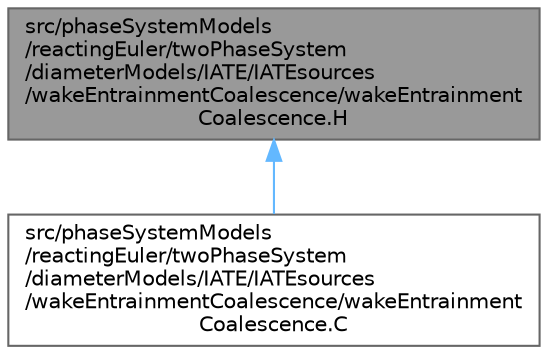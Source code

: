 digraph "src/phaseSystemModels/reactingEuler/twoPhaseSystem/diameterModels/IATE/IATEsources/wakeEntrainmentCoalescence/wakeEntrainmentCoalescence.H"
{
 // LATEX_PDF_SIZE
  bgcolor="transparent";
  edge [fontname=Helvetica,fontsize=10,labelfontname=Helvetica,labelfontsize=10];
  node [fontname=Helvetica,fontsize=10,shape=box,height=0.2,width=0.4];
  Node1 [id="Node000001",label="src/phaseSystemModels\l/reactingEuler/twoPhaseSystem\l/diameterModels/IATE/IATEsources\l/wakeEntrainmentCoalescence/wakeEntrainment\lCoalescence.H",height=0.2,width=0.4,color="gray40", fillcolor="grey60", style="filled", fontcolor="black",tooltip=" "];
  Node1 -> Node2 [id="edge1_Node000001_Node000002",dir="back",color="steelblue1",style="solid",tooltip=" "];
  Node2 [id="Node000002",label="src/phaseSystemModels\l/reactingEuler/twoPhaseSystem\l/diameterModels/IATE/IATEsources\l/wakeEntrainmentCoalescence/wakeEntrainment\lCoalescence.C",height=0.2,width=0.4,color="grey40", fillcolor="white", style="filled",URL="$reactingEuler_2twoPhaseSystem_2diameterModels_2IATE_2IATEsources_2wakeEntrainmentCoalescence_2wakeEntrainmentCoalescence_8C.html",tooltip=" "];
}
